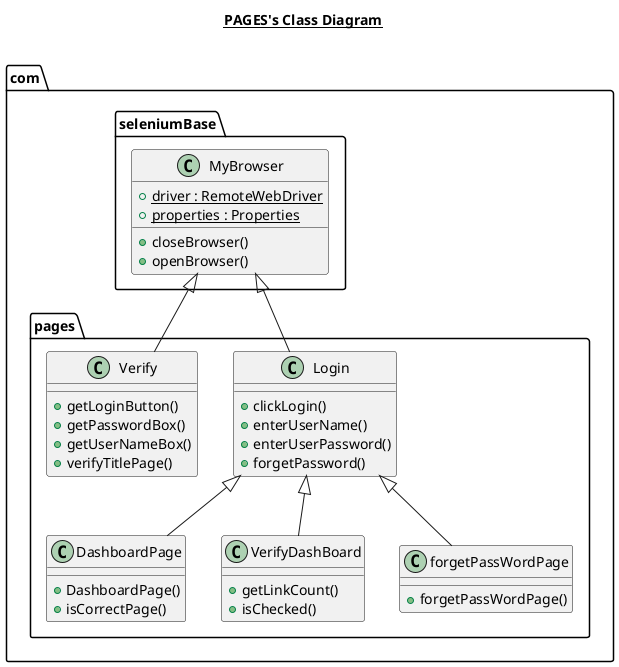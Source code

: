 @startuml
'https://plantuml.com/class-diagram
title __PAGES's Class Diagram__\n
 namespace com.pages {
    class com.pages.DashboardPage {
        + DashboardPage()
        + isCorrectPage()
    }
  }


  namespace com.pages {
    class com.pages.Login {
        + clickLogin()
        + enterUserName()
        + enterUserPassword()
        + forgetPassword()
    }
  }


  namespace com.pages {
    class com.pages.Verify {
        + getLoginButton()
        + getPasswordBox()
        + getUserNameBox()
        + verifyTitlePage()
    }
  }


  namespace com.pages {
    class com.pages.VerifyDashBoard {
        + getLinkCount()
        + isChecked()
    }
  }


  namespace com.pages {
    class com.pages.forgetPassWordPage {
        + forgetPassWordPage()
    }
  }


  com.pages.DashboardPage -up-|> com.pages.Login
  com.pages.Login -up-|> com.seleniumBase.MyBrowser
  com.pages.Verify -up-|> com.seleniumBase.MyBrowser
  com.pages.VerifyDashBoard -up-|> com.pages.Login
  com.pages.forgetPassWordPage -up-|> com.pages.Login




  namespace com.seleniumBase {
    class com.seleniumBase.MyBrowser {
        {static} + driver : RemoteWebDriver
        {static} + properties : Properties
        + closeBrowser()
        + openBrowser()
    }
  }



@enduml